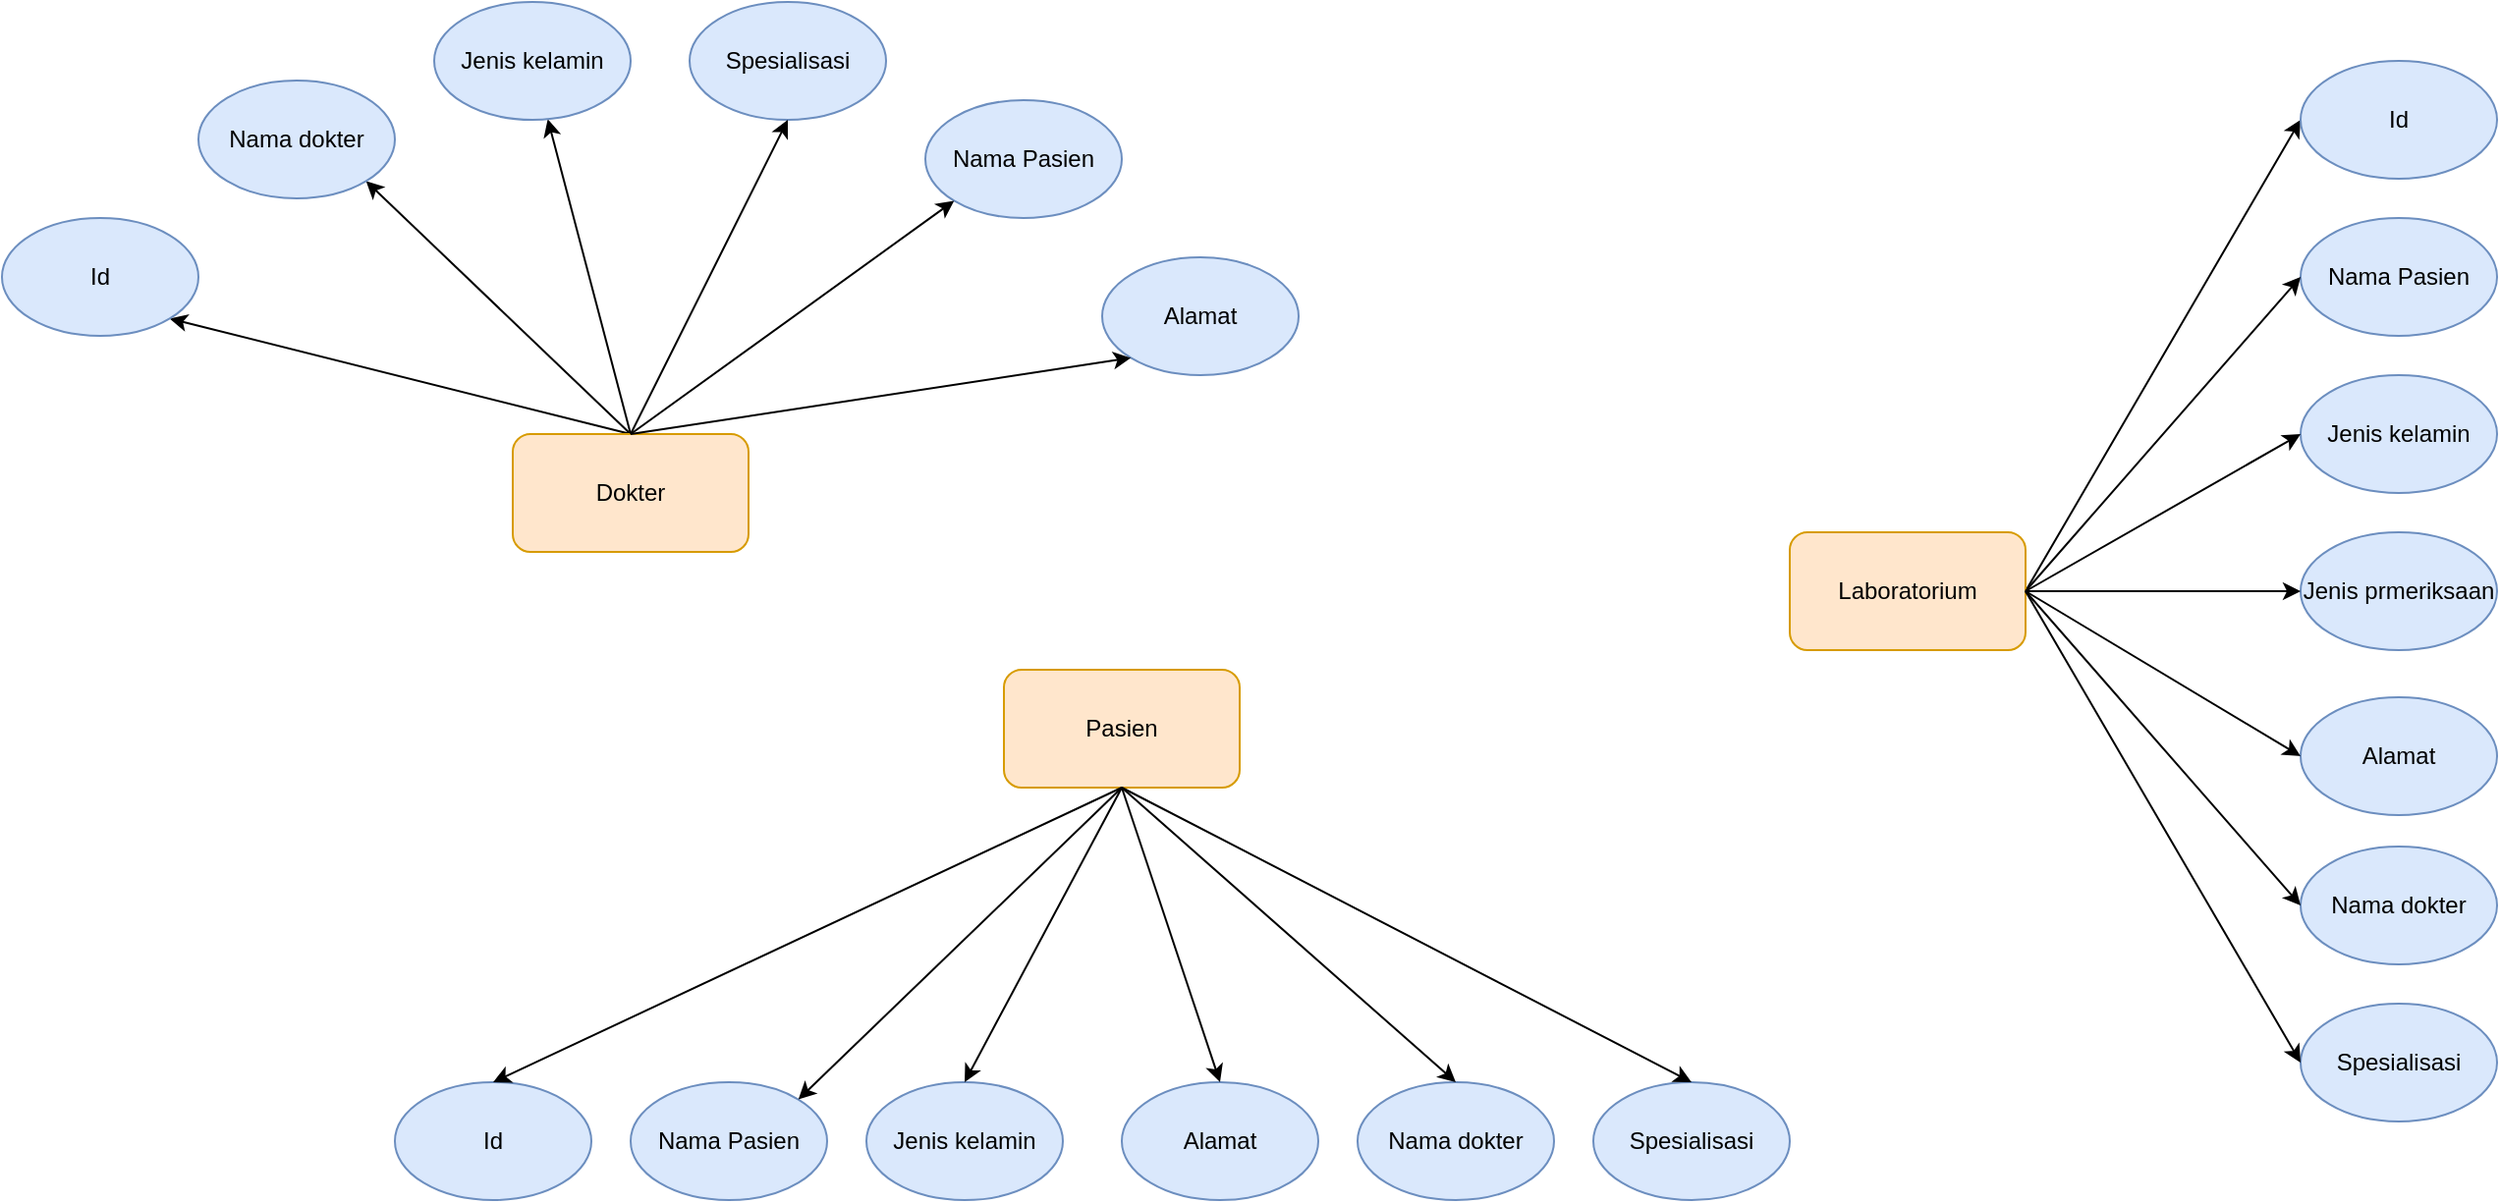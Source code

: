 <mxfile version="17.1.2" type="github">
  <diagram id="iHLHYgPbjY47wZx5P_oe" name="Page-1">
    <mxGraphModel dx="2616" dy="750" grid="1" gridSize="10" guides="1" tooltips="1" connect="1" arrows="1" fold="1" page="1" pageScale="1" pageWidth="1169" pageHeight="827" math="0" shadow="0">
      <root>
        <mxCell id="0" />
        <mxCell id="1" parent="0" />
        <mxCell id="cxVUMkP61MDlI2AyrGk3-10" style="edgeStyle=none;rounded=0;orthogonalLoop=1;jettySize=auto;html=1;entryX=1;entryY=1;entryDx=0;entryDy=0;exitX=0.5;exitY=0;exitDx=0;exitDy=0;" parent="1" target="cxVUMkP61MDlI2AyrGk3-3" edge="1" source="cxVUMkP61MDlI2AyrGk3-2">
          <mxGeometry relative="1" as="geometry">
            <mxPoint x="-190" y="480" as="sourcePoint" />
          </mxGeometry>
        </mxCell>
        <mxCell id="cxVUMkP61MDlI2AyrGk3-11" style="edgeStyle=none;rounded=0;orthogonalLoop=1;jettySize=auto;html=1;exitX=0.5;exitY=0;exitDx=0;exitDy=0;" parent="1" source="cxVUMkP61MDlI2AyrGk3-2" target="cxVUMkP61MDlI2AyrGk3-5" edge="1">
          <mxGeometry relative="1" as="geometry" />
        </mxCell>
        <mxCell id="cxVUMkP61MDlI2AyrGk3-13" style="edgeStyle=none;rounded=0;orthogonalLoop=1;jettySize=auto;html=1;entryX=1;entryY=1;entryDx=0;entryDy=0;exitX=0.5;exitY=0;exitDx=0;exitDy=0;" parent="1" source="cxVUMkP61MDlI2AyrGk3-2" target="cxVUMkP61MDlI2AyrGk3-4" edge="1">
          <mxGeometry relative="1" as="geometry" />
        </mxCell>
        <mxCell id="cxVUMkP61MDlI2AyrGk3-2" value="Dokter" style="rounded=1;whiteSpace=wrap;html=1;fillColor=#ffe6cc;strokeColor=#d79b00;" parent="1" vertex="1">
          <mxGeometry x="-240" y="280" width="120" height="60" as="geometry" />
        </mxCell>
        <mxCell id="cxVUMkP61MDlI2AyrGk3-3" value="Id" style="ellipse;whiteSpace=wrap;html=1;strokeColor=#6c8ebf;fillColor=#dae8fc;" parent="1" vertex="1">
          <mxGeometry x="-500" y="170" width="100" height="60" as="geometry" />
        </mxCell>
        <mxCell id="cxVUMkP61MDlI2AyrGk3-4" value="Nama dokter" style="ellipse;whiteSpace=wrap;html=1;strokeColor=#6c8ebf;fillColor=#dae8fc;" parent="1" vertex="1">
          <mxGeometry x="-400" y="100" width="100" height="60" as="geometry" />
        </mxCell>
        <mxCell id="cxVUMkP61MDlI2AyrGk3-5" value="Jenis kelamin" style="ellipse;whiteSpace=wrap;html=1;strokeColor=#6c8ebf;fillColor=#dae8fc;" parent="1" vertex="1">
          <mxGeometry x="-280" y="60" width="100" height="60" as="geometry" />
        </mxCell>
        <mxCell id="cxVUMkP61MDlI2AyrGk3-6" value="Spesialisasi" style="ellipse;whiteSpace=wrap;html=1;strokeColor=#6c8ebf;fillColor=#dae8fc;" parent="1" vertex="1">
          <mxGeometry x="-150" y="60" width="100" height="60" as="geometry" />
        </mxCell>
        <mxCell id="cxVUMkP61MDlI2AyrGk3-7" value="Nama Pasien" style="ellipse;whiteSpace=wrap;html=1;strokeColor=#6c8ebf;fillColor=#dae8fc;" parent="1" vertex="1">
          <mxGeometry x="-30" y="110" width="100" height="60" as="geometry" />
        </mxCell>
        <mxCell id="cxVUMkP61MDlI2AyrGk3-8" value="Alamat" style="ellipse;whiteSpace=wrap;html=1;strokeColor=#6c8ebf;fillColor=#dae8fc;" parent="1" vertex="1">
          <mxGeometry x="60" y="190" width="100" height="60" as="geometry" />
        </mxCell>
        <mxCell id="cxVUMkP61MDlI2AyrGk3-14" style="edgeStyle=none;rounded=0;orthogonalLoop=1;jettySize=auto;html=1;exitX=0.5;exitY=0;exitDx=0;exitDy=0;entryX=0.5;entryY=1;entryDx=0;entryDy=0;exitPerimeter=0;" parent="1" source="cxVUMkP61MDlI2AyrGk3-2" target="cxVUMkP61MDlI2AyrGk3-6" edge="1">
          <mxGeometry relative="1" as="geometry">
            <mxPoint x="70" y="500" as="sourcePoint" />
            <mxPoint x="244.645" y="381.213" as="targetPoint" />
          </mxGeometry>
        </mxCell>
        <mxCell id="cxVUMkP61MDlI2AyrGk3-15" style="edgeStyle=none;rounded=0;orthogonalLoop=1;jettySize=auto;html=1;entryX=0;entryY=1;entryDx=0;entryDy=0;exitX=0.5;exitY=0;exitDx=0;exitDy=0;" parent="1" source="cxVUMkP61MDlI2AyrGk3-2" target="cxVUMkP61MDlI2AyrGk3-7" edge="1">
          <mxGeometry relative="1" as="geometry">
            <mxPoint x="60" y="520" as="sourcePoint" />
            <mxPoint x="324.645" y="431.213" as="targetPoint" />
          </mxGeometry>
        </mxCell>
        <mxCell id="cxVUMkP61MDlI2AyrGk3-16" style="edgeStyle=none;rounded=0;orthogonalLoop=1;jettySize=auto;html=1;entryX=0;entryY=1;entryDx=0;entryDy=0;exitX=0.5;exitY=0;exitDx=0;exitDy=0;" parent="1" source="cxVUMkP61MDlI2AyrGk3-2" target="cxVUMkP61MDlI2AyrGk3-8" edge="1">
          <mxGeometry relative="1" as="geometry">
            <mxPoint x="70" y="535" as="sourcePoint" />
            <mxPoint x="388.645" y="491.213" as="targetPoint" />
          </mxGeometry>
        </mxCell>
        <mxCell id="vjFO8v-adFQgh8sJvRri-1" value="Pasien" style="rounded=1;whiteSpace=wrap;html=1;fillColor=#ffe6cc;strokeColor=#d79b00;" vertex="1" parent="1">
          <mxGeometry x="10" y="400" width="120" height="60" as="geometry" />
        </mxCell>
        <mxCell id="vjFO8v-adFQgh8sJvRri-3" value="Id" style="ellipse;whiteSpace=wrap;html=1;strokeColor=#6c8ebf;fillColor=#dae8fc;" vertex="1" parent="1">
          <mxGeometry x="-300" y="610" width="100" height="60" as="geometry" />
        </mxCell>
        <mxCell id="vjFO8v-adFQgh8sJvRri-4" value="Nama dokter" style="ellipse;whiteSpace=wrap;html=1;strokeColor=#6c8ebf;fillColor=#dae8fc;" vertex="1" parent="1">
          <mxGeometry x="190" y="610" width="100" height="60" as="geometry" />
        </mxCell>
        <mxCell id="vjFO8v-adFQgh8sJvRri-5" value="Jenis kelamin" style="ellipse;whiteSpace=wrap;html=1;strokeColor=#6c8ebf;fillColor=#dae8fc;" vertex="1" parent="1">
          <mxGeometry x="-60" y="610" width="100" height="60" as="geometry" />
        </mxCell>
        <mxCell id="vjFO8v-adFQgh8sJvRri-6" value="Nama Pasien" style="ellipse;whiteSpace=wrap;html=1;strokeColor=#6c8ebf;fillColor=#dae8fc;" vertex="1" parent="1">
          <mxGeometry x="-180" y="610" width="100" height="60" as="geometry" />
        </mxCell>
        <mxCell id="vjFO8v-adFQgh8sJvRri-7" value="Alamat" style="ellipse;whiteSpace=wrap;html=1;strokeColor=#6c8ebf;fillColor=#dae8fc;" vertex="1" parent="1">
          <mxGeometry x="70" y="610" width="100" height="60" as="geometry" />
        </mxCell>
        <mxCell id="vjFO8v-adFQgh8sJvRri-8" value="Spesialisasi" style="ellipse;whiteSpace=wrap;html=1;strokeColor=#6c8ebf;fillColor=#dae8fc;" vertex="1" parent="1">
          <mxGeometry x="310" y="610" width="100" height="60" as="geometry" />
        </mxCell>
        <mxCell id="vjFO8v-adFQgh8sJvRri-10" style="edgeStyle=none;rounded=0;orthogonalLoop=1;jettySize=auto;html=1;entryX=0.5;entryY=0;entryDx=0;entryDy=0;exitX=0.5;exitY=1;exitDx=0;exitDy=0;" edge="1" parent="1" source="vjFO8v-adFQgh8sJvRri-1" target="vjFO8v-adFQgh8sJvRri-3">
          <mxGeometry relative="1" as="geometry">
            <mxPoint x="-170" y="290" as="sourcePoint" />
            <mxPoint x="-404.645" y="231.213" as="targetPoint" />
          </mxGeometry>
        </mxCell>
        <mxCell id="vjFO8v-adFQgh8sJvRri-11" style="edgeStyle=none;rounded=0;orthogonalLoop=1;jettySize=auto;html=1;entryX=1;entryY=0;entryDx=0;entryDy=0;exitX=0.5;exitY=1;exitDx=0;exitDy=0;" edge="1" parent="1" source="vjFO8v-adFQgh8sJvRri-1" target="vjFO8v-adFQgh8sJvRri-6">
          <mxGeometry relative="1" as="geometry">
            <mxPoint x="80" y="470" as="sourcePoint" />
            <mxPoint x="-240" y="620" as="targetPoint" />
          </mxGeometry>
        </mxCell>
        <mxCell id="vjFO8v-adFQgh8sJvRri-12" style="edgeStyle=none;rounded=0;orthogonalLoop=1;jettySize=auto;html=1;entryX=0.5;entryY=0;entryDx=0;entryDy=0;" edge="1" parent="1" target="vjFO8v-adFQgh8sJvRri-5">
          <mxGeometry relative="1" as="geometry">
            <mxPoint x="70" y="460" as="sourcePoint" />
            <mxPoint x="-84.645" y="628.787" as="targetPoint" />
          </mxGeometry>
        </mxCell>
        <mxCell id="vjFO8v-adFQgh8sJvRri-13" style="edgeStyle=none;rounded=0;orthogonalLoop=1;jettySize=auto;html=1;entryX=0.5;entryY=0;entryDx=0;entryDy=0;" edge="1" parent="1" target="vjFO8v-adFQgh8sJvRri-7">
          <mxGeometry relative="1" as="geometry">
            <mxPoint x="70" y="460" as="sourcePoint" />
            <mxPoint y="620" as="targetPoint" />
          </mxGeometry>
        </mxCell>
        <mxCell id="vjFO8v-adFQgh8sJvRri-14" style="edgeStyle=none;rounded=0;orthogonalLoop=1;jettySize=auto;html=1;entryX=0.5;entryY=0;entryDx=0;entryDy=0;exitX=0.5;exitY=1;exitDx=0;exitDy=0;" edge="1" parent="1" source="vjFO8v-adFQgh8sJvRri-1" target="vjFO8v-adFQgh8sJvRri-4">
          <mxGeometry relative="1" as="geometry">
            <mxPoint x="80" y="470" as="sourcePoint" />
            <mxPoint x="130" y="620" as="targetPoint" />
          </mxGeometry>
        </mxCell>
        <mxCell id="vjFO8v-adFQgh8sJvRri-15" style="edgeStyle=none;rounded=0;orthogonalLoop=1;jettySize=auto;html=1;entryX=0.5;entryY=0;entryDx=0;entryDy=0;" edge="1" parent="1" target="vjFO8v-adFQgh8sJvRri-8">
          <mxGeometry relative="1" as="geometry">
            <mxPoint x="70" y="460" as="sourcePoint" />
            <mxPoint x="250" y="620" as="targetPoint" />
          </mxGeometry>
        </mxCell>
        <mxCell id="vjFO8v-adFQgh8sJvRri-25" style="edgeStyle=none;rounded=0;orthogonalLoop=1;jettySize=auto;html=1;exitX=1;exitY=0.5;exitDx=0;exitDy=0;entryX=0;entryY=0.5;entryDx=0;entryDy=0;" edge="1" parent="1" source="vjFO8v-adFQgh8sJvRri-16" target="vjFO8v-adFQgh8sJvRri-17">
          <mxGeometry relative="1" as="geometry" />
        </mxCell>
        <mxCell id="vjFO8v-adFQgh8sJvRri-16" value="Laboratorium" style="rounded=1;whiteSpace=wrap;html=1;fillColor=#ffe6cc;strokeColor=#d79b00;" vertex="1" parent="1">
          <mxGeometry x="410" y="330" width="120" height="60" as="geometry" />
        </mxCell>
        <mxCell id="vjFO8v-adFQgh8sJvRri-17" value="Id" style="ellipse;whiteSpace=wrap;html=1;strokeColor=#6c8ebf;fillColor=#dae8fc;" vertex="1" parent="1">
          <mxGeometry x="670" y="90" width="100" height="60" as="geometry" />
        </mxCell>
        <mxCell id="vjFO8v-adFQgh8sJvRri-18" value="Nama Pasien" style="ellipse;whiteSpace=wrap;html=1;strokeColor=#6c8ebf;fillColor=#dae8fc;" vertex="1" parent="1">
          <mxGeometry x="670" y="170" width="100" height="60" as="geometry" />
        </mxCell>
        <mxCell id="vjFO8v-adFQgh8sJvRri-19" value="Jenis kelamin" style="ellipse;whiteSpace=wrap;html=1;strokeColor=#6c8ebf;fillColor=#dae8fc;" vertex="1" parent="1">
          <mxGeometry x="670" y="250" width="100" height="60" as="geometry" />
        </mxCell>
        <mxCell id="vjFO8v-adFQgh8sJvRri-20" value="Jenis prmeriksaan" style="ellipse;whiteSpace=wrap;html=1;strokeColor=#6c8ebf;fillColor=#dae8fc;" vertex="1" parent="1">
          <mxGeometry x="670" y="330" width="100" height="60" as="geometry" />
        </mxCell>
        <mxCell id="vjFO8v-adFQgh8sJvRri-21" value="Alamat" style="ellipse;whiteSpace=wrap;html=1;strokeColor=#6c8ebf;fillColor=#dae8fc;" vertex="1" parent="1">
          <mxGeometry x="670" y="414" width="100" height="60" as="geometry" />
        </mxCell>
        <mxCell id="vjFO8v-adFQgh8sJvRri-22" value="Nama dokter" style="ellipse;whiteSpace=wrap;html=1;strokeColor=#6c8ebf;fillColor=#dae8fc;" vertex="1" parent="1">
          <mxGeometry x="670" y="490" width="100" height="60" as="geometry" />
        </mxCell>
        <mxCell id="vjFO8v-adFQgh8sJvRri-23" value="Spesialisasi" style="ellipse;whiteSpace=wrap;html=1;strokeColor=#6c8ebf;fillColor=#dae8fc;" vertex="1" parent="1">
          <mxGeometry x="670" y="570" width="100" height="60" as="geometry" />
        </mxCell>
        <mxCell id="vjFO8v-adFQgh8sJvRri-26" style="edgeStyle=none;rounded=0;orthogonalLoop=1;jettySize=auto;html=1;exitX=1;exitY=0.5;exitDx=0;exitDy=0;entryX=0;entryY=0.5;entryDx=0;entryDy=0;" edge="1" parent="1" source="vjFO8v-adFQgh8sJvRri-16" target="vjFO8v-adFQgh8sJvRri-18">
          <mxGeometry relative="1" as="geometry">
            <mxPoint x="540" y="380" as="sourcePoint" />
            <mxPoint x="680.0" y="130" as="targetPoint" />
          </mxGeometry>
        </mxCell>
        <mxCell id="vjFO8v-adFQgh8sJvRri-27" style="edgeStyle=none;rounded=0;orthogonalLoop=1;jettySize=auto;html=1;exitX=1;exitY=0.5;exitDx=0;exitDy=0;entryX=0;entryY=0.5;entryDx=0;entryDy=0;" edge="1" parent="1" source="vjFO8v-adFQgh8sJvRri-16" target="vjFO8v-adFQgh8sJvRri-19">
          <mxGeometry relative="1" as="geometry">
            <mxPoint x="540" y="380" as="sourcePoint" />
            <mxPoint x="680.0" y="210" as="targetPoint" />
          </mxGeometry>
        </mxCell>
        <mxCell id="vjFO8v-adFQgh8sJvRri-28" style="edgeStyle=none;rounded=0;orthogonalLoop=1;jettySize=auto;html=1;exitX=1;exitY=0.5;exitDx=0;exitDy=0;entryX=0;entryY=0.5;entryDx=0;entryDy=0;" edge="1" parent="1" source="vjFO8v-adFQgh8sJvRri-16" target="vjFO8v-adFQgh8sJvRri-20">
          <mxGeometry relative="1" as="geometry">
            <mxPoint x="540" y="380" as="sourcePoint" />
            <mxPoint x="680.0" y="290" as="targetPoint" />
          </mxGeometry>
        </mxCell>
        <mxCell id="vjFO8v-adFQgh8sJvRri-29" style="edgeStyle=none;rounded=0;orthogonalLoop=1;jettySize=auto;html=1;entryX=0;entryY=0.5;entryDx=0;entryDy=0;" edge="1" parent="1" target="vjFO8v-adFQgh8sJvRri-21">
          <mxGeometry relative="1" as="geometry">
            <mxPoint x="530" y="360" as="sourcePoint" />
            <mxPoint x="680.0" y="370" as="targetPoint" />
          </mxGeometry>
        </mxCell>
        <mxCell id="vjFO8v-adFQgh8sJvRri-30" style="edgeStyle=none;rounded=0;orthogonalLoop=1;jettySize=auto;html=1;entryX=0;entryY=0.5;entryDx=0;entryDy=0;" edge="1" parent="1" target="vjFO8v-adFQgh8sJvRri-22">
          <mxGeometry relative="1" as="geometry">
            <mxPoint x="530" y="360" as="sourcePoint" />
            <mxPoint x="680.0" y="454" as="targetPoint" />
          </mxGeometry>
        </mxCell>
        <mxCell id="vjFO8v-adFQgh8sJvRri-31" style="edgeStyle=none;rounded=0;orthogonalLoop=1;jettySize=auto;html=1;entryX=0;entryY=0.5;entryDx=0;entryDy=0;" edge="1" parent="1" target="vjFO8v-adFQgh8sJvRri-23">
          <mxGeometry relative="1" as="geometry">
            <mxPoint x="530" y="360" as="sourcePoint" />
            <mxPoint x="680.0" y="530" as="targetPoint" />
          </mxGeometry>
        </mxCell>
      </root>
    </mxGraphModel>
  </diagram>
</mxfile>
